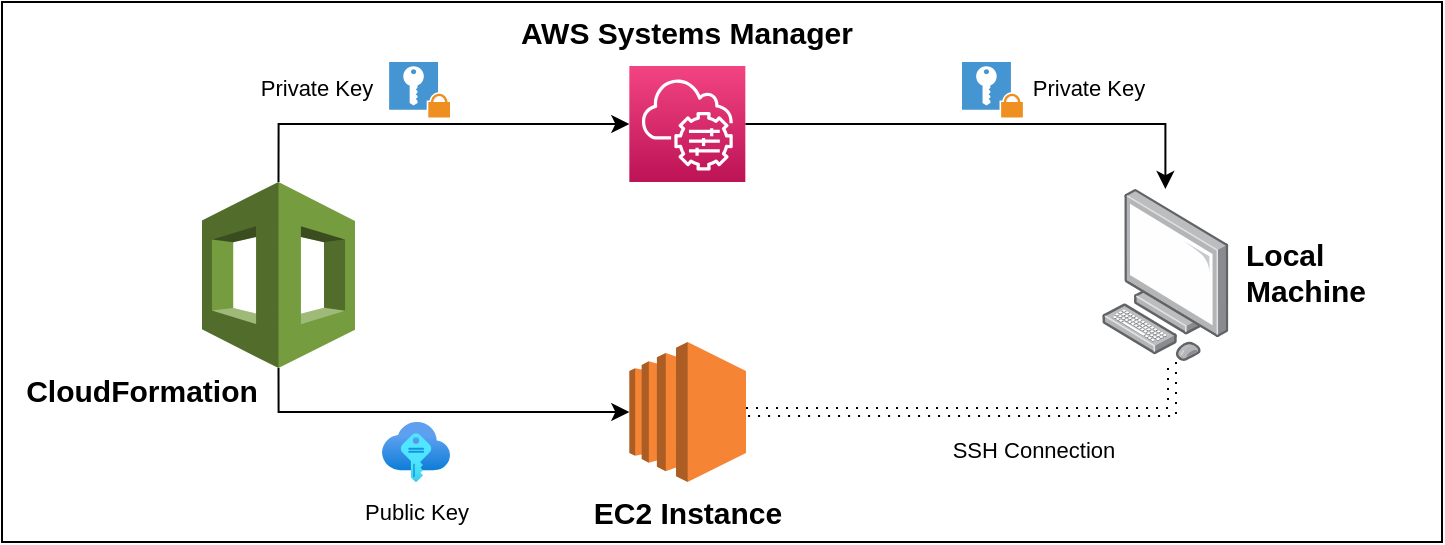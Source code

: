 <mxfile version="21.5.2" type="device">
  <diagram name="Page-1" id="3Qi1Yb2Po_b-cBCTjh-g">
    <mxGraphModel dx="880" dy="490" grid="1" gridSize="10" guides="1" tooltips="1" connect="1" arrows="1" fold="1" page="1" pageScale="1" pageWidth="827" pageHeight="1169" math="0" shadow="0">
      <root>
        <mxCell id="0" />
        <mxCell id="1" parent="0" />
        <mxCell id="I_S9l7H5llAiDEKkvUac-1" value="" style="rounded=0;whiteSpace=wrap;html=1;" vertex="1" parent="1">
          <mxGeometry x="60" y="40" width="720" height="270" as="geometry" />
        </mxCell>
        <mxCell id="I_S9l7H5llAiDEKkvUac-2" value="" style="image;aspect=fixed;html=1;points=[];align=center;fontSize=12;image=img/lib/azure2/other/SSH_Keys.svg;" vertex="1" parent="1">
          <mxGeometry x="250" y="250" width="34" height="30" as="geometry" />
        </mxCell>
        <mxCell id="I_S9l7H5llAiDEKkvUac-15" style="edgeStyle=orthogonalEdgeStyle;rounded=0;orthogonalLoop=1;jettySize=auto;html=1;exitX=1;exitY=0.5;exitDx=0;exitDy=0;exitPerimeter=0;entryX=0.552;entryY=1.006;entryDx=0;entryDy=0;entryPerimeter=0;dashed=1;dashPattern=1 4;shape=link;" edge="1" parent="1" source="I_S9l7H5llAiDEKkvUac-4" target="I_S9l7H5llAiDEKkvUac-12">
          <mxGeometry relative="1" as="geometry" />
        </mxCell>
        <mxCell id="I_S9l7H5llAiDEKkvUac-4" value="" style="outlineConnect=0;dashed=0;verticalLabelPosition=bottom;verticalAlign=top;align=center;html=1;shape=mxgraph.aws3.ec2;fillColor=#F58534;gradientColor=none;" vertex="1" parent="1">
          <mxGeometry x="373.67" y="210" width="58.33" height="70" as="geometry" />
        </mxCell>
        <mxCell id="I_S9l7H5llAiDEKkvUac-13" style="edgeStyle=orthogonalEdgeStyle;rounded=0;orthogonalLoop=1;jettySize=auto;html=1;exitX=1;exitY=0.5;exitDx=0;exitDy=0;exitPerimeter=0;" edge="1" parent="1" source="I_S9l7H5llAiDEKkvUac-5" target="I_S9l7H5llAiDEKkvUac-12">
          <mxGeometry relative="1" as="geometry" />
        </mxCell>
        <mxCell id="I_S9l7H5llAiDEKkvUac-5" value="" style="sketch=0;points=[[0,0,0],[0.25,0,0],[0.5,0,0],[0.75,0,0],[1,0,0],[0,1,0],[0.25,1,0],[0.5,1,0],[0.75,1,0],[1,1,0],[0,0.25,0],[0,0.5,0],[0,0.75,0],[1,0.25,0],[1,0.5,0],[1,0.75,0]];points=[[0,0,0],[0.25,0,0],[0.5,0,0],[0.75,0,0],[1,0,0],[0,1,0],[0.25,1,0],[0.5,1,0],[0.75,1,0],[1,1,0],[0,0.25,0],[0,0.5,0],[0,0.75,0],[1,0.25,0],[1,0.5,0],[1,0.75,0]];outlineConnect=0;fontColor=#232F3E;gradientColor=#F34482;gradientDirection=north;fillColor=#BC1356;strokeColor=#ffffff;dashed=0;verticalLabelPosition=bottom;verticalAlign=top;align=center;html=1;fontSize=12;fontStyle=0;aspect=fixed;shape=mxgraph.aws4.resourceIcon;resIcon=mxgraph.aws4.systems_manager;" vertex="1" parent="1">
          <mxGeometry x="373.67" y="72" width="58" height="58" as="geometry" />
        </mxCell>
        <mxCell id="I_S9l7H5llAiDEKkvUac-8" style="edgeStyle=orthogonalEdgeStyle;rounded=0;orthogonalLoop=1;jettySize=auto;html=1;exitX=0.5;exitY=1;exitDx=0;exitDy=0;exitPerimeter=0;entryX=0;entryY=0.5;entryDx=0;entryDy=0;entryPerimeter=0;" edge="1" parent="1" source="I_S9l7H5llAiDEKkvUac-7" target="I_S9l7H5llAiDEKkvUac-4">
          <mxGeometry relative="1" as="geometry" />
        </mxCell>
        <mxCell id="I_S9l7H5llAiDEKkvUac-9" style="edgeStyle=orthogonalEdgeStyle;rounded=0;orthogonalLoop=1;jettySize=auto;html=1;exitX=0.5;exitY=0;exitDx=0;exitDy=0;exitPerimeter=0;entryX=0;entryY=0.5;entryDx=0;entryDy=0;entryPerimeter=0;" edge="1" parent="1" source="I_S9l7H5llAiDEKkvUac-7" target="I_S9l7H5llAiDEKkvUac-5">
          <mxGeometry relative="1" as="geometry" />
        </mxCell>
        <mxCell id="I_S9l7H5llAiDEKkvUac-7" value="" style="outlineConnect=0;dashed=0;verticalLabelPosition=bottom;verticalAlign=top;align=center;html=1;shape=mxgraph.aws3.cloudformation;fillColor=#759C3E;gradientColor=none;" vertex="1" parent="1">
          <mxGeometry x="160" y="130" width="76.5" height="93" as="geometry" />
        </mxCell>
        <mxCell id="I_S9l7H5llAiDEKkvUac-11" value="" style="shadow=0;dashed=0;html=1;strokeColor=none;fillColor=#4495D1;labelPosition=center;verticalLabelPosition=bottom;verticalAlign=top;align=center;outlineConnect=0;shape=mxgraph.veeam.2d.private_key;" vertex="1" parent="1">
          <mxGeometry x="253.57" y="70" width="30.43" height="27.8" as="geometry" />
        </mxCell>
        <mxCell id="I_S9l7H5llAiDEKkvUac-12" value="" style="image;points=[];aspect=fixed;html=1;align=center;shadow=0;dashed=0;image=img/lib/allied_telesis/computer_and_terminals/Personal_Computer.svg;" vertex="1" parent="1">
          <mxGeometry x="610" y="133.55" width="63.38" height="85.9" as="geometry" />
        </mxCell>
        <mxCell id="I_S9l7H5llAiDEKkvUac-16" value="" style="shadow=0;dashed=0;html=1;strokeColor=none;fillColor=#4495D1;labelPosition=center;verticalLabelPosition=bottom;verticalAlign=top;align=center;outlineConnect=0;shape=mxgraph.veeam.2d.private_key;" vertex="1" parent="1">
          <mxGeometry x="540" y="70" width="30.43" height="27.8" as="geometry" />
        </mxCell>
        <mxCell id="I_S9l7H5llAiDEKkvUac-17" value="CloudFormation" style="text;html=1;strokeColor=none;fillColor=none;align=center;verticalAlign=middle;whiteSpace=wrap;rounded=0;fontStyle=1;fontSize=15;" vertex="1" parent="1">
          <mxGeometry x="80" y="219.45" width="100" height="30" as="geometry" />
        </mxCell>
        <mxCell id="I_S9l7H5llAiDEKkvUac-19" value="AWS Systems Manager" style="text;html=1;strokeColor=none;fillColor=none;align=center;verticalAlign=middle;whiteSpace=wrap;rounded=0;fontStyle=1;fontSize=15;" vertex="1" parent="1">
          <mxGeometry x="309.26" y="40" width="187.16" height="30" as="geometry" />
        </mxCell>
        <mxCell id="I_S9l7H5llAiDEKkvUac-20" value="EC2 Instance" style="text;html=1;strokeColor=none;fillColor=none;align=center;verticalAlign=middle;whiteSpace=wrap;rounded=0;fontStyle=1;fontSize=15;" vertex="1" parent="1">
          <mxGeometry x="352.84" y="280" width="100" height="30" as="geometry" />
        </mxCell>
        <mxCell id="I_S9l7H5llAiDEKkvUac-21" value="Local&lt;br&gt;Machine" style="text;html=1;strokeColor=none;fillColor=none;align=left;verticalAlign=middle;whiteSpace=wrap;rounded=0;fontStyle=1;fontSize=15;" vertex="1" parent="1">
          <mxGeometry x="680" y="155" width="70" height="40" as="geometry" />
        </mxCell>
        <mxCell id="I_S9l7H5llAiDEKkvUac-22" value="Private Key" style="text;html=1;strokeColor=none;fillColor=none;align=center;verticalAlign=middle;whiteSpace=wrap;rounded=0;fontStyle=0;fontSize=11;" vertex="1" parent="1">
          <mxGeometry x="183.5" y="67.8" width="66.5" height="30" as="geometry" />
        </mxCell>
        <mxCell id="I_S9l7H5llAiDEKkvUac-26" value="Private Key" style="text;html=1;strokeColor=none;fillColor=none;align=center;verticalAlign=middle;whiteSpace=wrap;rounded=0;fontStyle=0;fontSize=11;" vertex="1" parent="1">
          <mxGeometry x="570.43" y="67.8" width="66.5" height="30" as="geometry" />
        </mxCell>
        <mxCell id="I_S9l7H5llAiDEKkvUac-27" value="Public Key" style="text;html=1;strokeColor=none;fillColor=none;align=center;verticalAlign=middle;whiteSpace=wrap;rounded=0;fontStyle=0;fontSize=11;" vertex="1" parent="1">
          <mxGeometry x="233.75" y="280" width="66.5" height="30" as="geometry" />
        </mxCell>
        <mxCell id="I_S9l7H5llAiDEKkvUac-28" value="SSH Connection" style="text;html=1;strokeColor=none;fillColor=none;align=center;verticalAlign=middle;whiteSpace=wrap;rounded=0;fontStyle=0;fontSize=11;" vertex="1" parent="1">
          <mxGeometry x="521.96" y="249.45" width="108.04" height="30" as="geometry" />
        </mxCell>
      </root>
    </mxGraphModel>
  </diagram>
</mxfile>

